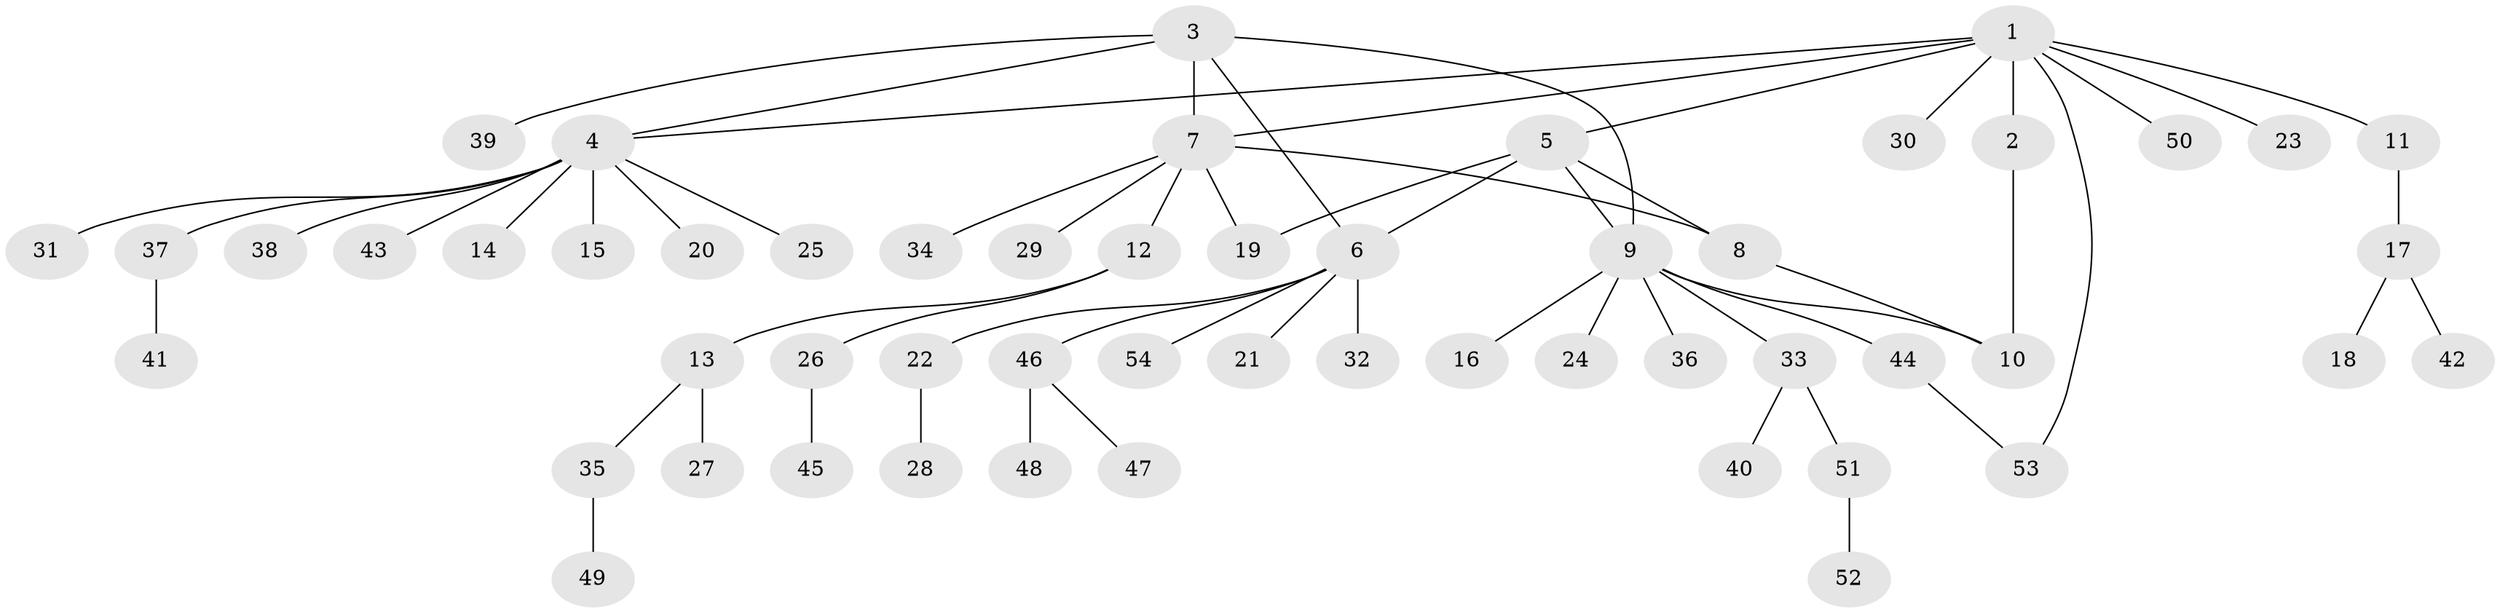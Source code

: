 // coarse degree distribution, {2: 0.15625, 12: 0.03125, 11: 0.03125, 8: 0.03125, 1: 0.6875, 3: 0.03125, 4: 0.03125}
// Generated by graph-tools (version 1.1) at 2025/58/03/04/25 21:58:01]
// undirected, 54 vertices, 61 edges
graph export_dot {
graph [start="1"]
  node [color=gray90,style=filled];
  1;
  2;
  3;
  4;
  5;
  6;
  7;
  8;
  9;
  10;
  11;
  12;
  13;
  14;
  15;
  16;
  17;
  18;
  19;
  20;
  21;
  22;
  23;
  24;
  25;
  26;
  27;
  28;
  29;
  30;
  31;
  32;
  33;
  34;
  35;
  36;
  37;
  38;
  39;
  40;
  41;
  42;
  43;
  44;
  45;
  46;
  47;
  48;
  49;
  50;
  51;
  52;
  53;
  54;
  1 -- 2;
  1 -- 4;
  1 -- 5;
  1 -- 7;
  1 -- 11;
  1 -- 23;
  1 -- 30;
  1 -- 50;
  1 -- 53;
  2 -- 10;
  3 -- 4;
  3 -- 6;
  3 -- 7;
  3 -- 9;
  3 -- 39;
  4 -- 14;
  4 -- 15;
  4 -- 20;
  4 -- 25;
  4 -- 31;
  4 -- 37;
  4 -- 38;
  4 -- 43;
  5 -- 6;
  5 -- 8;
  5 -- 9;
  5 -- 19;
  6 -- 21;
  6 -- 22;
  6 -- 32;
  6 -- 46;
  6 -- 54;
  7 -- 8;
  7 -- 12;
  7 -- 19;
  7 -- 29;
  7 -- 34;
  8 -- 10;
  9 -- 10;
  9 -- 16;
  9 -- 24;
  9 -- 33;
  9 -- 36;
  9 -- 44;
  11 -- 17;
  12 -- 13;
  12 -- 26;
  13 -- 27;
  13 -- 35;
  17 -- 18;
  17 -- 42;
  22 -- 28;
  26 -- 45;
  33 -- 40;
  33 -- 51;
  35 -- 49;
  37 -- 41;
  44 -- 53;
  46 -- 47;
  46 -- 48;
  51 -- 52;
}
